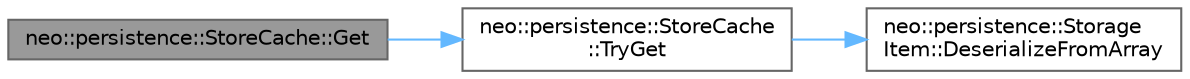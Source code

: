 digraph "neo::persistence::StoreCache::Get"
{
 // LATEX_PDF_SIZE
  bgcolor="transparent";
  edge [fontname=Helvetica,fontsize=10,labelfontname=Helvetica,labelfontsize=10];
  node [fontname=Helvetica,fontsize=10,shape=box,height=0.2,width=0.4];
  rankdir="LR";
  Node1 [id="Node000001",label="neo::persistence::StoreCache::Get",height=0.2,width=0.4,color="gray40", fillcolor="grey60", style="filled", fontcolor="black",tooltip="Gets a storage item from the cache."];
  Node1 -> Node2 [id="edge3_Node000001_Node000002",color="steelblue1",style="solid",tooltip=" "];
  Node2 [id="Node000002",label="neo::persistence::StoreCache\l::TryGet",height=0.2,width=0.4,color="grey40", fillcolor="white", style="filled",URL="$classneo_1_1persistence_1_1_store_cache.html#abfbf82eb882049a5024a18686e403465",tooltip="Tries to get a storage item from the cache."];
  Node2 -> Node3 [id="edge4_Node000002_Node000003",color="steelblue1",style="solid",tooltip=" "];
  Node3 [id="Node000003",label="neo::persistence::Storage\lItem::DeserializeFromArray",height=0.2,width=0.4,color="grey40", fillcolor="white", style="filled",URL="$classneo_1_1persistence_1_1_storage_item.html#a1a5926ee88f478760e25e2d7a22338e5",tooltip="Deserializes from a byte array."];
}
